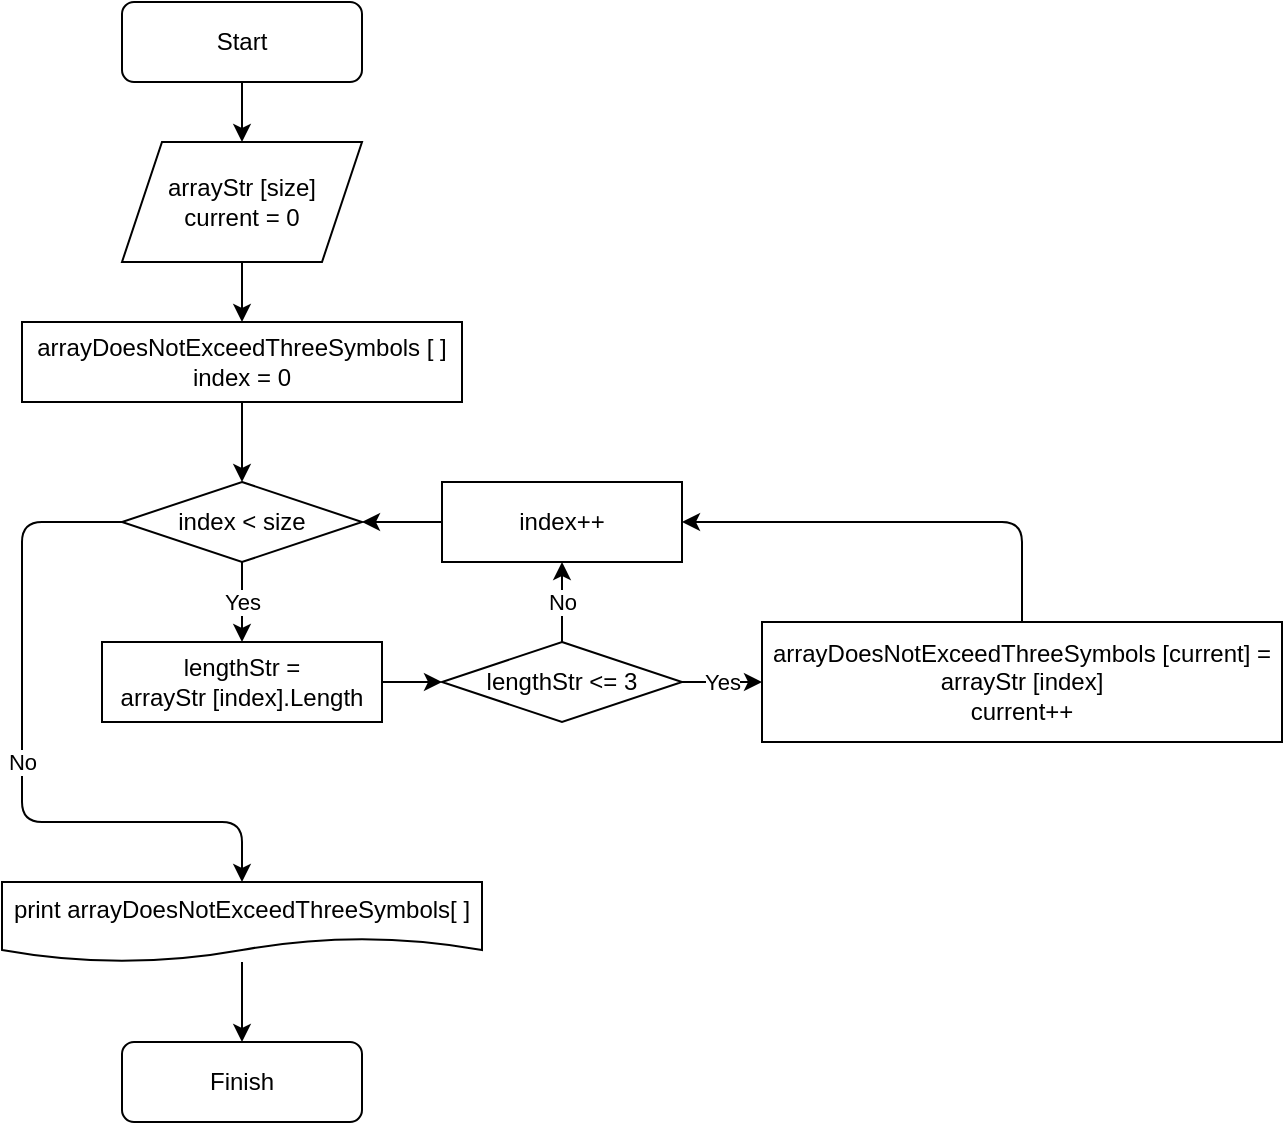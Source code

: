 <mxfile version="12.2.4" pages="1"><diagram id="SFpUMTlY71xM2rW281zZ" name="Page-1"><mxGraphModel dx="336" dy="214" grid="1" gridSize="10" guides="1" tooltips="1" connect="1" arrows="1" fold="1" page="1" pageScale="1" pageWidth="827" pageHeight="1169" math="0" shadow="0"><root><mxCell id="0"/><mxCell id="1" parent="0"/><mxCell id="2" style="edgeStyle=none;html=1;entryX=0.5;entryY=0;entryDx=0;entryDy=0;" edge="1" parent="1" source="3" target="7"><mxGeometry relative="1" as="geometry"/></mxCell><mxCell id="3" value="arrayStr [size]&lt;br&gt;current = 0" style="shape=parallelogram;perimeter=parallelogramPerimeter;whiteSpace=wrap;html=1;fixedSize=1;" vertex="1" parent="1"><mxGeometry x="120" y="110" width="120" height="60" as="geometry"/></mxCell><mxCell id="4" style="edgeStyle=none;html=1;" edge="1" parent="1" source="5" target="3"><mxGeometry relative="1" as="geometry"/></mxCell><mxCell id="5" value="Start" style="rounded=1;whiteSpace=wrap;html=1;" vertex="1" parent="1"><mxGeometry x="120" y="40" width="120" height="40" as="geometry"/></mxCell><mxCell id="6" style="edgeStyle=none;html=1;" edge="1" parent="1" source="7"><mxGeometry relative="1" as="geometry"><mxPoint x="180" y="280" as="targetPoint"/></mxGeometry></mxCell><mxCell id="7" value="arrayDoesNotExceedThreeSymbols [ ]&lt;br&gt;index = 0" style="rounded=0;whiteSpace=wrap;html=1;" vertex="1" parent="1"><mxGeometry x="70" y="200" width="220" height="40" as="geometry"/></mxCell><mxCell id="8" value="Yes" style="edgeStyle=none;html=1;labelBorderColor=none;snapToPoint=0;fixDash=0;metaEdit=0;backgroundOutline=0;comic=0;sketch=0;shadow=0;" edge="1" parent="1" source="10"><mxGeometry relative="1" as="geometry"><mxPoint x="180.0" y="360.0" as="targetPoint"/></mxGeometry></mxCell><mxCell id="9" value="No" style="edgeStyle=none;comic=0;sketch=0;html=1;shadow=0;labelBorderColor=none;startArrow=none;exitX=0;exitY=0.5;exitDx=0;exitDy=0;entryX=0.5;entryY=0;entryDx=0;entryDy=0;" edge="1" parent="1" source="10" target="22"><mxGeometry relative="1" as="geometry"><mxPoint x="180" y="500" as="targetPoint"/><Array as="points"><mxPoint x="70" y="300"/><mxPoint x="70" y="450"/><mxPoint x="180" y="450"/></Array></mxGeometry></mxCell><mxCell id="10" value="index &amp;lt; size" style="rhombus;whiteSpace=wrap;html=1;labelBorderColor=none;snapToPoint=0;fixDash=0;metaEdit=0;backgroundOutline=0;comic=0;sketch=0;shadow=0;" vertex="1" parent="1"><mxGeometry x="120" y="280" width="120" height="40" as="geometry"/></mxCell><mxCell id="11" style="edgeStyle=none;html=1;entryX=0;entryY=0.5;entryDx=0;entryDy=0;labelBorderColor=none;snapToPoint=0;fixDash=0;metaEdit=0;backgroundOutline=0;comic=0;sketch=0;shadow=0;" edge="1" parent="1" source="12" target="15"><mxGeometry relative="1" as="geometry"/></mxCell><mxCell id="12" value="lengthStr =&lt;br&gt;arrayStr [index].Length" style="rounded=0;whiteSpace=wrap;html=1;labelBorderColor=none;snapToPoint=0;fixDash=0;metaEdit=0;backgroundOutline=0;comic=0;sketch=0;shadow=0;" vertex="1" parent="1"><mxGeometry x="110" y="360" width="140" height="40" as="geometry"/></mxCell><mxCell id="13" value="Yes" style="edgeStyle=none;html=1;labelBorderColor=none;snapToPoint=0;fixDash=0;metaEdit=0;backgroundOutline=0;comic=0;sketch=0;shadow=0;" edge="1" parent="1" source="15"><mxGeometry relative="1" as="geometry"><mxPoint x="440" y="380" as="targetPoint"/></mxGeometry></mxCell><mxCell id="14" value="No" style="edgeStyle=none;html=1;entryX=0.5;entryY=1;entryDx=0;entryDy=0;labelBorderColor=none;snapToPoint=0;fixDash=0;metaEdit=0;backgroundOutline=0;comic=0;sketch=0;shadow=0;" edge="1" parent="1" source="15" target="19"><mxGeometry relative="1" as="geometry"/></mxCell><mxCell id="15" value="lengthStr &amp;lt;= 3" style="rhombus;whiteSpace=wrap;html=1;labelBorderColor=none;snapToPoint=0;fixDash=0;metaEdit=0;backgroundOutline=0;comic=0;sketch=0;shadow=0;" vertex="1" parent="1"><mxGeometry x="280" y="360" width="120" height="40" as="geometry"/></mxCell><mxCell id="16" style="edgeStyle=none;html=1;entryX=1;entryY=0.5;entryDx=0;entryDy=0;labelBorderColor=none;snapToPoint=0;fixDash=0;metaEdit=0;backgroundOutline=0;comic=0;sketch=0;shadow=0;" edge="1" parent="1" source="17" target="19"><mxGeometry relative="1" as="geometry"><mxPoint x="470" y="300" as="targetPoint"/><Array as="points"><mxPoint x="570" y="300"/></Array></mxGeometry></mxCell><mxCell id="17" value="&lt;span&gt;arrayDoesNotExceedThreeSymbols [current] = arrayStr [index]&lt;br&gt;current++&lt;br&gt;&lt;/span&gt;" style="rounded=0;whiteSpace=wrap;html=1;labelBorderColor=none;snapToPoint=0;fixDash=0;metaEdit=0;backgroundOutline=0;comic=0;sketch=0;shadow=0;" vertex="1" parent="1"><mxGeometry x="440" y="350" width="260" height="60" as="geometry"/></mxCell><mxCell id="18" style="edgeStyle=none;html=1;entryX=1;entryY=0.5;entryDx=0;entryDy=0;labelBorderColor=none;snapToPoint=0;fixDash=0;metaEdit=0;backgroundOutline=0;comic=0;sketch=0;shadow=0;" edge="1" parent="1" source="19" target="10"><mxGeometry relative="1" as="geometry"/></mxCell><mxCell id="19" value="index++" style="rounded=0;whiteSpace=wrap;html=1;labelBorderColor=none;snapToPoint=0;fixDash=0;metaEdit=0;backgroundOutline=0;comic=0;sketch=0;shadow=0;" vertex="1" parent="1"><mxGeometry x="280" y="280" width="120" height="40" as="geometry"/></mxCell><mxCell id="20" value="Finish" style="rounded=1;whiteSpace=wrap;html=1;" vertex="1" parent="1"><mxGeometry x="120" y="560" width="120" height="40" as="geometry"/></mxCell><mxCell id="21" style="edgeStyle=none;comic=0;sketch=0;html=1;shadow=0;labelBorderColor=none;" edge="1" parent="1" source="22"><mxGeometry relative="1" as="geometry"><mxPoint x="180" y="560" as="targetPoint"/></mxGeometry></mxCell><mxCell id="22" value="print arrayDoesNotExceedThreeSymbols[ ]" style="shape=document;whiteSpace=wrap;html=1;boundedLbl=1;shadow=0;labelBorderColor=none;" vertex="1" parent="1"><mxGeometry x="60" y="480" width="240" height="40" as="geometry"/></mxCell></root></mxGraphModel></diagram></mxfile>